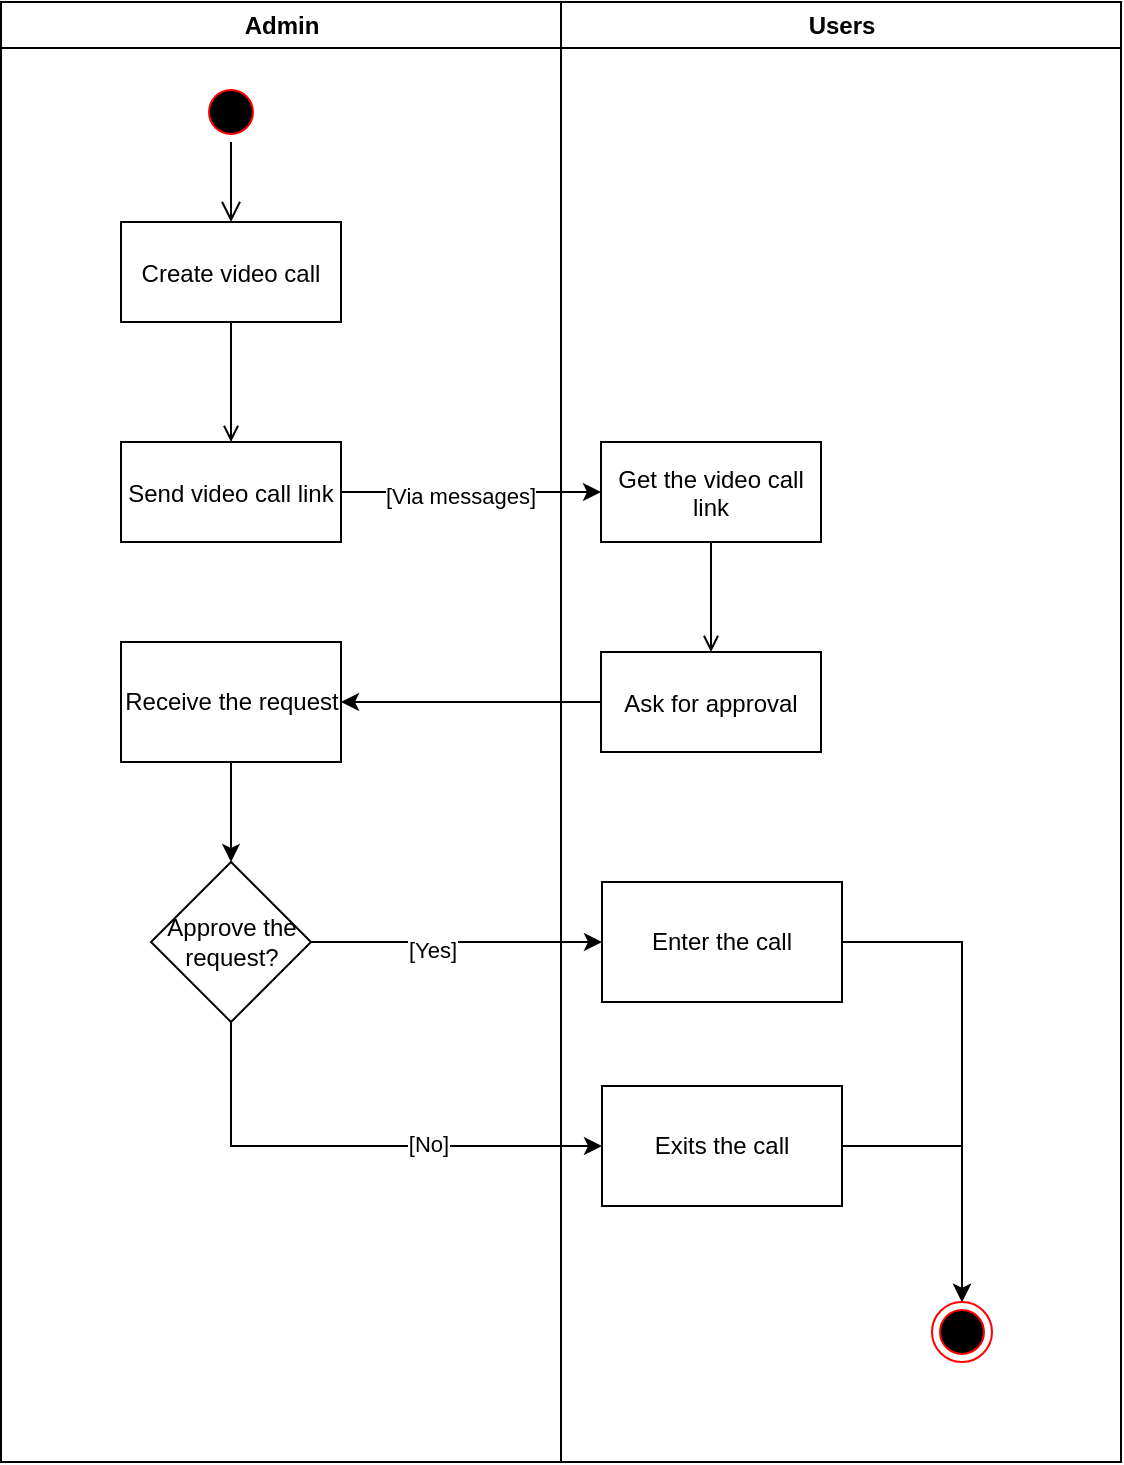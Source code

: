 <mxfile version="21.5.0" type="github">
  <diagram name="Page-1" id="e7e014a7-5840-1c2e-5031-d8a46d1fe8dd">
    <mxGraphModel dx="794" dy="470" grid="1" gridSize="10" guides="1" tooltips="1" connect="1" arrows="1" fold="1" page="1" pageScale="1" pageWidth="1169" pageHeight="826" background="none" math="0" shadow="0">
      <root>
        <mxCell id="0" />
        <mxCell id="1" parent="0" />
        <mxCell id="2" value="Admin" style="swimlane;whiteSpace=wrap;noLabel=0;" parent="1" vertex="1">
          <mxGeometry x="164.5" y="40" width="280" height="730" as="geometry" />
        </mxCell>
        <mxCell id="5" value="" style="ellipse;shape=startState;fillColor=#000000;strokeColor=#ff0000;" parent="2" vertex="1">
          <mxGeometry x="100" y="40" width="30" height="30" as="geometry" />
        </mxCell>
        <mxCell id="6" value="" style="edgeStyle=elbowEdgeStyle;elbow=horizontal;verticalAlign=bottom;endArrow=open;endSize=8;strokeColor=#000000;endFill=1;rounded=0;fontColor=#000000;" parent="2" source="5" target="7" edge="1">
          <mxGeometry x="100" y="40" as="geometry">
            <mxPoint x="115" y="110" as="targetPoint" />
          </mxGeometry>
        </mxCell>
        <mxCell id="7" value="Create video call" style="" parent="2" vertex="1">
          <mxGeometry x="60" y="110" width="110" height="50" as="geometry" />
        </mxCell>
        <mxCell id="8" value="Send video call link" style="" parent="2" vertex="1">
          <mxGeometry x="60" y="220" width="110" height="50" as="geometry" />
        </mxCell>
        <mxCell id="9" value="" style="endArrow=open;strokeColor=#000000;endFill=1;rounded=0" parent="2" source="7" target="8" edge="1">
          <mxGeometry relative="1" as="geometry" />
        </mxCell>
        <mxCell id="yYl_z5r6HPwx0wGMyoo8-55" value="" style="edgeStyle=orthogonalEdgeStyle;rounded=0;orthogonalLoop=1;jettySize=auto;html=1;" edge="1" parent="2" source="yYl_z5r6HPwx0wGMyoo8-52" target="yYl_z5r6HPwx0wGMyoo8-54">
          <mxGeometry relative="1" as="geometry" />
        </mxCell>
        <mxCell id="yYl_z5r6HPwx0wGMyoo8-52" value="Receive the request" style="whiteSpace=wrap;html=1;" vertex="1" parent="2">
          <mxGeometry x="60" y="320" width="110" height="60" as="geometry" />
        </mxCell>
        <mxCell id="yYl_z5r6HPwx0wGMyoo8-54" value="Approve the request?" style="rhombus;whiteSpace=wrap;html=1;" vertex="1" parent="2">
          <mxGeometry x="75" y="430" width="80" height="80" as="geometry" />
        </mxCell>
        <mxCell id="3" value="Users" style="swimlane;whiteSpace=wrap" parent="1" vertex="1">
          <mxGeometry x="444.5" y="40" width="280" height="730" as="geometry" />
        </mxCell>
        <mxCell id="16" value="Get the video call&#xa;link" style="" parent="3" vertex="1">
          <mxGeometry x="20" y="220" width="110" height="50" as="geometry" />
        </mxCell>
        <mxCell id="18" value="Ask for approval" style="" parent="3" vertex="1">
          <mxGeometry x="20" y="325" width="110" height="50" as="geometry" />
        </mxCell>
        <mxCell id="19" value="" style="endArrow=open;strokeColor=#000000;endFill=1;rounded=0" parent="3" source="16" target="18" edge="1">
          <mxGeometry relative="1" as="geometry" />
        </mxCell>
        <mxCell id="yYl_z5r6HPwx0wGMyoo8-66" style="edgeStyle=orthogonalEdgeStyle;rounded=0;orthogonalLoop=1;jettySize=auto;html=1;exitX=1;exitY=0.5;exitDx=0;exitDy=0;entryX=0.5;entryY=0;entryDx=0;entryDy=0;" edge="1" parent="3" source="yYl_z5r6HPwx0wGMyoo8-61" target="38">
          <mxGeometry relative="1" as="geometry" />
        </mxCell>
        <mxCell id="yYl_z5r6HPwx0wGMyoo8-61" value="Enter the call" style="whiteSpace=wrap;html=1;" vertex="1" parent="3">
          <mxGeometry x="20.5" y="440" width="120" height="60" as="geometry" />
        </mxCell>
        <mxCell id="yYl_z5r6HPwx0wGMyoo8-68" style="edgeStyle=orthogonalEdgeStyle;rounded=0;orthogonalLoop=1;jettySize=auto;html=1;exitX=1;exitY=0.5;exitDx=0;exitDy=0;entryX=0.5;entryY=0;entryDx=0;entryDy=0;" edge="1" parent="3" source="yYl_z5r6HPwx0wGMyoo8-64" target="38">
          <mxGeometry relative="1" as="geometry" />
        </mxCell>
        <mxCell id="yYl_z5r6HPwx0wGMyoo8-64" value="Exits the call" style="rounded=0;whiteSpace=wrap;html=1;" vertex="1" parent="3">
          <mxGeometry x="20.5" y="542" width="120" height="60" as="geometry" />
        </mxCell>
        <mxCell id="38" value="" style="ellipse;shape=endState;fillColor=#000000;strokeColor=#ff0000" parent="3" vertex="1">
          <mxGeometry x="185.5" y="650" width="30" height="30" as="geometry" />
        </mxCell>
        <mxCell id="yYl_z5r6HPwx0wGMyoo8-51" value="" style="edgeStyle=orthogonalEdgeStyle;rounded=0;orthogonalLoop=1;jettySize=auto;html=1;entryX=0;entryY=0.5;entryDx=0;entryDy=0;strokeColor=#000000;labelBorderColor=default;" edge="1" parent="1" source="8" target="16">
          <mxGeometry relative="1" as="geometry">
            <mxPoint x="414.5" y="373" as="targetPoint" />
          </mxGeometry>
        </mxCell>
        <mxCell id="yYl_z5r6HPwx0wGMyoo8-74" value="[Via messages]" style="edgeLabel;html=1;align=center;verticalAlign=middle;resizable=0;points=[];" vertex="1" connectable="0" parent="yYl_z5r6HPwx0wGMyoo8-51">
          <mxGeometry x="-0.208" y="-2" relative="1" as="geometry">
            <mxPoint x="8" as="offset" />
          </mxGeometry>
        </mxCell>
        <mxCell id="yYl_z5r6HPwx0wGMyoo8-53" value="" style="edgeStyle=orthogonalEdgeStyle;rounded=0;orthogonalLoop=1;jettySize=auto;html=1;strokeColor=#000000;" edge="1" parent="1" source="18" target="yYl_z5r6HPwx0wGMyoo8-52">
          <mxGeometry relative="1" as="geometry" />
        </mxCell>
        <mxCell id="yYl_z5r6HPwx0wGMyoo8-60" value="" style="edgeStyle=orthogonalEdgeStyle;rounded=0;orthogonalLoop=1;jettySize=auto;html=1;entryX=0;entryY=0.5;entryDx=0;entryDy=0;" edge="1" parent="1" source="yYl_z5r6HPwx0wGMyoo8-54" target="yYl_z5r6HPwx0wGMyoo8-61">
          <mxGeometry relative="1" as="geometry">
            <mxPoint x="460" y="600" as="targetPoint" />
          </mxGeometry>
        </mxCell>
        <mxCell id="yYl_z5r6HPwx0wGMyoo8-70" value="[Yes]" style="edgeLabel;html=1;align=center;verticalAlign=middle;resizable=0;points=[];" vertex="1" connectable="0" parent="yYl_z5r6HPwx0wGMyoo8-60">
          <mxGeometry x="-0.173" y="-4" relative="1" as="geometry">
            <mxPoint as="offset" />
          </mxGeometry>
        </mxCell>
        <mxCell id="yYl_z5r6HPwx0wGMyoo8-65" style="edgeStyle=orthogonalEdgeStyle;rounded=0;orthogonalLoop=1;jettySize=auto;html=1;exitX=0.5;exitY=1;exitDx=0;exitDy=0;entryX=0;entryY=0.5;entryDx=0;entryDy=0;" edge="1" parent="1" source="yYl_z5r6HPwx0wGMyoo8-54" target="yYl_z5r6HPwx0wGMyoo8-64">
          <mxGeometry relative="1" as="geometry" />
        </mxCell>
        <mxCell id="yYl_z5r6HPwx0wGMyoo8-71" value="[No]" style="edgeLabel;html=1;align=center;verticalAlign=middle;resizable=0;points=[];" vertex="1" connectable="0" parent="yYl_z5r6HPwx0wGMyoo8-65">
          <mxGeometry x="-0.102" y="1" relative="1" as="geometry">
            <mxPoint x="49" as="offset" />
          </mxGeometry>
        </mxCell>
      </root>
    </mxGraphModel>
  </diagram>
</mxfile>
